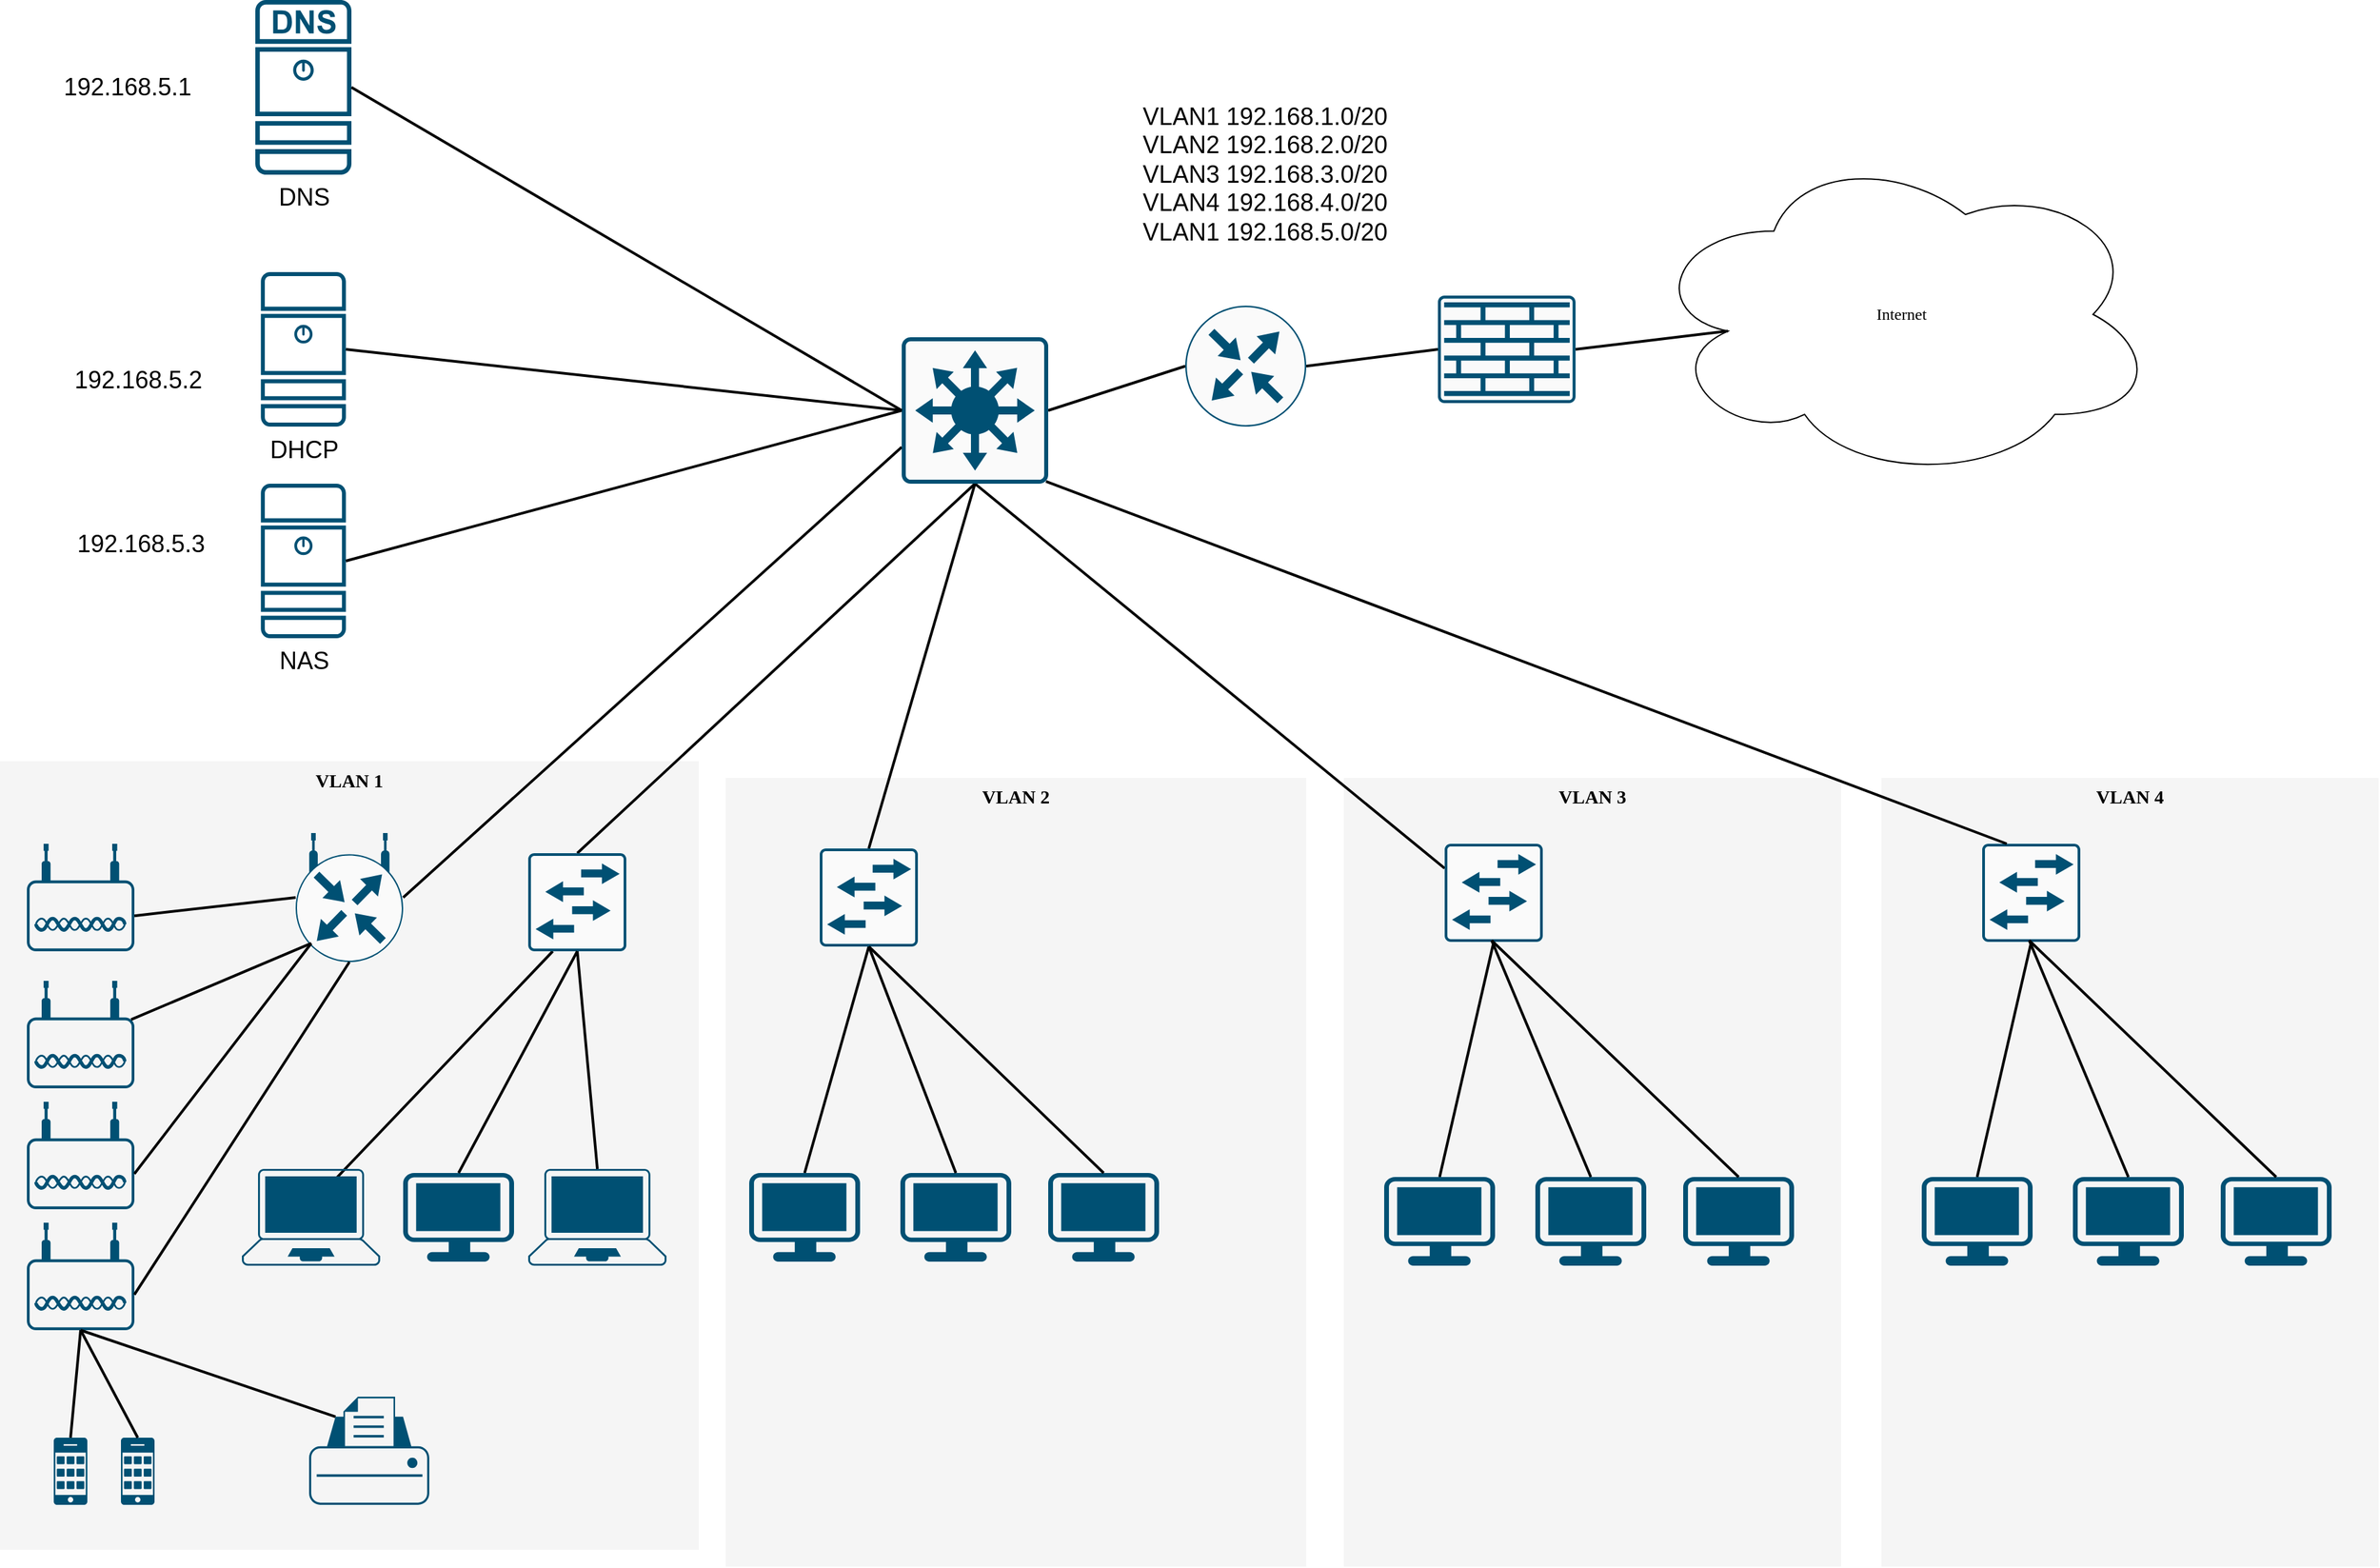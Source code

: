 <mxfile version="21.1.4" type="github">
  <diagram name="Page-1" id="c37626ed-c26b-45fb-9056-f9ebc6bb27b6">
    <mxGraphModel dx="2238" dy="1030" grid="1" gridSize="10" guides="1" tooltips="1" connect="1" arrows="1" fold="1" page="1" pageScale="1" pageWidth="1100" pageHeight="850" background="none" math="0" shadow="0">
      <root>
        <mxCell id="0" />
        <mxCell id="1" parent="0" />
        <mxCell id="1c7a67bf8fd3230f-82" value="VLAN 3" style="whiteSpace=wrap;html=1;rounded=0;shadow=0;comic=0;strokeWidth=1;fontFamily=Verdana;fontSize=14;fillColor=#f5f5f5;strokeColor=none;fontStyle=1;verticalAlign=top;" parent="1" vertex="1">
          <mxGeometry x="1370" y="839" width="370" height="587" as="geometry" />
        </mxCell>
        <mxCell id="1c7a67bf8fd3230f-81" value="VLAN 2" style="whiteSpace=wrap;html=1;rounded=0;shadow=0;comic=0;strokeWidth=1;fontFamily=Verdana;fontSize=14;fillColor=#f5f5f5;strokeColor=none;fontStyle=1;verticalAlign=top;" parent="1" vertex="1">
          <mxGeometry x="910" y="839.0" width="432" height="587" as="geometry" />
        </mxCell>
        <mxCell id="1c7a67bf8fd3230f-80" value="VLAN 1" style="whiteSpace=wrap;html=1;rounded=0;shadow=0;comic=0;strokeWidth=1;fontFamily=Verdana;fontSize=14;fillColor=#f5f5f5;strokeColor=none;fontStyle=1;verticalAlign=top;" parent="1" vertex="1">
          <mxGeometry x="370" y="826.5" width="520" height="587" as="geometry" />
        </mxCell>
        <mxCell id="1c7a67bf8fd3230f-39" style="edgeStyle=none;html=1;labelBackgroundColor=none;startFill=0;endArrow=none;endFill=0;strokeWidth=2;fontFamily=Verdana;fontSize=12;exitX=0;exitY=0.5;exitDx=0;exitDy=0;exitPerimeter=0;entryX=0.5;entryY=0;entryDx=0;entryDy=0;entryPerimeter=0;" parent="1" source="DP6542mGB5KoRigt7Mso-3" target="DP6542mGB5KoRigt7Mso-15" edge="1">
          <mxGeometry relative="1" as="geometry">
            <mxPoint x="1289.299" y="440" as="sourcePoint" />
            <mxPoint x="1254" y="612" as="targetPoint" />
          </mxGeometry>
        </mxCell>
        <mxCell id="1c7a67bf8fd3230f-41" style="edgeStyle=none;html=1;labelBackgroundColor=none;startFill=0;endArrow=none;endFill=0;strokeWidth=2;fontFamily=Verdana;fontSize=12;entryX=1;entryY=0.5;entryDx=0;entryDy=0;entryPerimeter=0;exitX=0.5;exitY=0;exitDx=0;exitDy=0;exitPerimeter=0;" parent="1" source="DP6542mGB5KoRigt7Mso-16" target="DP6542mGB5KoRigt7Mso-15" edge="1">
          <mxGeometry relative="1" as="geometry">
            <mxPoint x="791.5" y="849.0" as="sourcePoint" />
            <mxPoint x="1214" y="652" as="targetPoint" />
          </mxGeometry>
        </mxCell>
        <mxCell id="1c7a67bf8fd3230f-45" style="edgeStyle=none;html=1;labelBackgroundColor=none;startFill=0;endArrow=none;endFill=0;strokeWidth=2;fontFamily=Verdana;fontSize=12;entryX=1;entryY=0.5;entryDx=0;entryDy=0;entryPerimeter=0;exitX=0.75;exitY=1;exitDx=0;exitDy=0;exitPerimeter=0;" parent="1" source="DP6542mGB5KoRigt7Mso-15" target="DP6542mGB5KoRigt7Mso-12" edge="1">
          <mxGeometry relative="1" as="geometry">
            <mxPoint x="1021" y="504.646" as="sourcePoint" />
            <mxPoint x="774.0" y="517.354" as="targetPoint" />
          </mxGeometry>
        </mxCell>
        <mxCell id="1c7a67bf8fd3230f-50" style="edgeStyle=none;html=1;labelBackgroundColor=none;startFill=0;endArrow=none;endFill=0;strokeWidth=2;fontFamily=Verdana;fontSize=12;exitX=1;exitY=0.5;exitDx=0;exitDy=0;exitPerimeter=0;entryX=0.5;entryY=0;entryDx=0;entryDy=0;entryPerimeter=0;" parent="1" source="DP6542mGB5KoRigt7Mso-15" target="DP6542mGB5KoRigt7Mso-18" edge="1">
          <mxGeometry relative="1" as="geometry">
            <mxPoint x="1214" y="652" as="sourcePoint" />
            <mxPoint x="1192" y="870" as="targetPoint" />
          </mxGeometry>
        </mxCell>
        <mxCell id="1c7a67bf8fd3230f-15" value="Internet" style="ellipse;shape=cloud;whiteSpace=wrap;html=1;rounded=0;shadow=0;comic=0;strokeWidth=1;fontFamily=Verdana;fontSize=12;" parent="1" vertex="1">
          <mxGeometry x="1595" y="370" width="380" height="248" as="geometry" />
        </mxCell>
        <mxCell id="1c7a67bf8fd3230f-68" style="edgeStyle=none;html=1;labelBackgroundColor=none;startFill=0;endArrow=none;endFill=0;strokeWidth=2;fontFamily=Verdana;fontSize=12;exitX=0.25;exitY=1;exitDx=0;exitDy=0;exitPerimeter=0;entryX=0.687;entryY=0.09;entryDx=0;entryDy=0;entryPerimeter=0;" parent="1" source="DP6542mGB5KoRigt7Mso-16" target="DP6542mGB5KoRigt7Mso-20" edge="1">
          <mxGeometry relative="1" as="geometry">
            <mxPoint x="764" y="1055.026" as="sourcePoint" />
          </mxGeometry>
        </mxCell>
        <mxCell id="1c7a67bf8fd3230f-76" style="edgeStyle=none;html=1;labelBackgroundColor=none;startFill=0;endArrow=none;endFill=0;strokeWidth=2;fontFamily=Verdana;fontSize=12;exitX=0.5;exitY=1;exitDx=0;exitDy=0;exitPerimeter=0;entryX=0.5;entryY=0;entryDx=0;entryDy=0;entryPerimeter=0;" parent="1" source="DP6542mGB5KoRigt7Mso-18" target="DP6542mGB5KoRigt7Mso-42" edge="1">
          <mxGeometry relative="1" as="geometry">
            <mxPoint x="1202.66" y="1093" as="sourcePoint" />
            <mxPoint x="1185.34" y="1316" as="targetPoint" />
          </mxGeometry>
        </mxCell>
        <mxCell id="1c7a67bf8fd3230f-52" style="edgeStyle=none;html=1;labelBackgroundColor=none;startFill=0;endArrow=none;endFill=0;strokeWidth=2;fontFamily=Verdana;fontSize=12;exitX=1;exitY=0.5;exitDx=0;exitDy=0;exitPerimeter=0;entryX=0;entryY=0.5;entryDx=0;entryDy=0;entryPerimeter=0;" parent="1" source="DP6542mGB5KoRigt7Mso-3" target="DP6542mGB5KoRigt7Mso-13" edge="1">
          <mxGeometry relative="1" as="geometry">
            <mxPoint x="1340" y="370" as="sourcePoint" />
            <mxPoint x="1560" y="330" as="targetPoint" />
          </mxGeometry>
        </mxCell>
        <mxCell id="DP6542mGB5KoRigt7Mso-3" value="" style="sketch=0;points=[[0.5,0,0],[1,0.5,0],[0.5,1,0],[0,0.5,0],[0.145,0.145,0],[0.856,0.145,0],[0.855,0.856,0],[0.145,0.855,0]];verticalLabelPosition=bottom;html=1;verticalAlign=top;aspect=fixed;align=center;pointerEvents=1;shape=mxgraph.cisco19.rect;prIcon=router;fillColor=#FAFAFA;strokeColor=#005073;" vertex="1" parent="1">
          <mxGeometry x="1252" y="487.5" width="90" height="90" as="geometry" />
        </mxCell>
        <mxCell id="DP6542mGB5KoRigt7Mso-11" style="edgeStyle=none;html=1;labelBackgroundColor=none;startFill=0;endArrow=none;endFill=0;strokeWidth=2;fontFamily=Verdana;fontSize=12;exitX=1;exitY=0.5;exitDx=0;exitDy=0;exitPerimeter=0;entryX=0;entryY=0.25;entryDx=0;entryDy=0;entryPerimeter=0;" edge="1" parent="1" source="DP6542mGB5KoRigt7Mso-15" target="DP6542mGB5KoRigt7Mso-19">
          <mxGeometry relative="1" as="geometry">
            <mxPoint x="1214" y="652" as="sourcePoint" />
            <mxPoint x="1410" y="867.905" as="targetPoint" />
          </mxGeometry>
        </mxCell>
        <mxCell id="DP6542mGB5KoRigt7Mso-12" value="" style="sketch=0;points=[[0.5,0,0],[1,0.5,0],[0.5,1,0],[0,0.5,0],[0.145,0.145,0],[0.856,0.145,0],[0.855,0.856,0],[0.145,0.855,0]];verticalLabelPosition=bottom;html=1;verticalAlign=top;aspect=fixed;align=center;pointerEvents=1;shape=mxgraph.cisco19.rect;prIcon=wireless_router;fillColor=#FAFAFA;strokeColor=#005073;" vertex="1" parent="1">
          <mxGeometry x="590" y="880" width="80" height="96" as="geometry" />
        </mxCell>
        <mxCell id="DP6542mGB5KoRigt7Mso-13" value="" style="sketch=0;points=[[0.015,0.015,0],[0.985,0.015,0],[0.985,0.985,0],[0.015,0.985,0],[0.25,0,0],[0.5,0,0],[0.75,0,0],[1,0.25,0],[1,0.5,0],[1,0.75,0],[0.75,1,0],[0.5,1,0],[0.25,1,0],[0,0.75,0],[0,0.5,0],[0,0.25,0]];verticalLabelPosition=bottom;html=1;verticalAlign=top;aspect=fixed;align=center;pointerEvents=1;shape=mxgraph.cisco19.rect;prIcon=firewall;fillColor=#FAFAFA;strokeColor=#005073;" vertex="1" parent="1">
          <mxGeometry x="1440" y="480" width="102.4" height="80" as="geometry" />
        </mxCell>
        <mxCell id="DP6542mGB5KoRigt7Mso-14" value="" style="points=[[0.22,0.185,0],[0.5,0,0],[0.78,0.185,0],[0.975,0.49,0],[1,0.73,0],[0.975,0.97,0],[0.5,1,0],[0.025,0.97,0],[0,0.73,0],[0.025,0.49,0]];verticalLabelPosition=bottom;sketch=0;html=1;verticalAlign=top;aspect=fixed;align=center;pointerEvents=1;shape=mxgraph.cisco19.printer;fillColor=#005073;strokeColor=none;" vertex="1" parent="1">
          <mxGeometry x="600" y="1299.5" width="89.44" height="80.5" as="geometry" />
        </mxCell>
        <mxCell id="DP6542mGB5KoRigt7Mso-15" value="" style="sketch=0;points=[[0.015,0.015,0],[0.985,0.015,0],[0.985,0.985,0],[0.015,0.985,0],[0.25,0,0],[0.5,0,0],[0.75,0,0],[1,0.25,0],[1,0.5,0],[1,0.75,0],[0.75,1,0],[0.5,1,0],[0.25,1,0],[0,0.75,0],[0,0.5,0],[0,0.25,0]];verticalLabelPosition=bottom;html=1;verticalAlign=top;aspect=fixed;align=center;pointerEvents=1;shape=mxgraph.cisco19.rect;prIcon=l3_switch;fillColor=#FAFAFA;strokeColor=#005073;direction=south;" vertex="1" parent="1">
          <mxGeometry x="1041" y="511" width="109" height="109" as="geometry" />
        </mxCell>
        <mxCell id="DP6542mGB5KoRigt7Mso-16" value="" style="sketch=0;points=[[0.015,0.015,0],[0.985,0.015,0],[0.985,0.985,0],[0.015,0.985,0],[0.25,0,0],[0.5,0,0],[0.75,0,0],[1,0.25,0],[1,0.5,0],[1,0.75,0],[0.75,1,0],[0.5,1,0],[0.25,1,0],[0,0.75,0],[0,0.5,0],[0,0.25,0]];verticalLabelPosition=bottom;html=1;verticalAlign=top;aspect=fixed;align=center;pointerEvents=1;shape=mxgraph.cisco19.rect;prIcon=l2_switch;fillColor=#FAFAFA;strokeColor=#005073;" vertex="1" parent="1">
          <mxGeometry x="763.07" y="895" width="73" height="73" as="geometry" />
        </mxCell>
        <mxCell id="DP6542mGB5KoRigt7Mso-18" value="" style="sketch=0;points=[[0.015,0.015,0],[0.985,0.015,0],[0.985,0.985,0],[0.015,0.985,0],[0.25,0,0],[0.5,0,0],[0.75,0,0],[1,0.25,0],[1,0.5,0],[1,0.75,0],[0.75,1,0],[0.5,1,0],[0.25,1,0],[0,0.75,0],[0,0.5,0],[0,0.25,0]];verticalLabelPosition=bottom;html=1;verticalAlign=top;aspect=fixed;align=center;pointerEvents=1;shape=mxgraph.cisco19.rect;prIcon=l2_switch;fillColor=#FAFAFA;strokeColor=#005073;" vertex="1" parent="1">
          <mxGeometry x="980" y="891.5" width="73" height="73" as="geometry" />
        </mxCell>
        <mxCell id="DP6542mGB5KoRigt7Mso-19" value="" style="sketch=0;points=[[0.015,0.015,0],[0.985,0.015,0],[0.985,0.985,0],[0.015,0.985,0],[0.25,0,0],[0.5,0,0],[0.75,0,0],[1,0.25,0],[1,0.5,0],[1,0.75,0],[0.75,1,0],[0.5,1,0],[0.25,1,0],[0,0.75,0],[0,0.5,0],[0,0.25,0]];verticalLabelPosition=bottom;html=1;verticalAlign=top;aspect=fixed;align=center;pointerEvents=1;shape=mxgraph.cisco19.rect;prIcon=l2_switch;fillColor=#FAFAFA;strokeColor=#005073;" vertex="1" parent="1">
          <mxGeometry x="1445" y="888" width="73" height="73" as="geometry" />
        </mxCell>
        <mxCell id="DP6542mGB5KoRigt7Mso-20" value="" style="points=[[0.13,0.02,0],[0.5,0,0],[0.87,0.02,0],[0.885,0.4,0],[0.985,0.985,0],[0.5,1,0],[0.015,0.985,0],[0.115,0.4,0]];verticalLabelPosition=bottom;sketch=0;html=1;verticalAlign=top;aspect=fixed;align=center;pointerEvents=1;shape=mxgraph.cisco19.laptop;fillColor=#005073;strokeColor=none;" vertex="1" parent="1">
          <mxGeometry x="550" y="1130" width="102.86" height="72" as="geometry" />
        </mxCell>
        <mxCell id="DP6542mGB5KoRigt7Mso-22" value="" style="points=[[0.03,0.03,0],[0.5,0,0],[0.97,0.03,0],[1,0.4,0],[0.97,0.745,0],[0.5,1,0],[0.03,0.745,0],[0,0.4,0]];verticalLabelPosition=bottom;sketch=0;html=1;verticalAlign=top;aspect=fixed;align=center;pointerEvents=1;shape=mxgraph.cisco19.workstation;fillColor=#005073;strokeColor=none;" vertex="1" parent="1">
          <mxGeometry x="670" y="1133" width="82.5" height="66" as="geometry" />
        </mxCell>
        <mxCell id="DP6542mGB5KoRigt7Mso-24" style="edgeStyle=none;html=1;labelBackgroundColor=none;startFill=0;endArrow=none;endFill=0;strokeWidth=2;fontFamily=Verdana;fontSize=12;exitX=0.5;exitY=1;exitDx=0;exitDy=0;exitPerimeter=0;entryX=0.5;entryY=0;entryDx=0;entryDy=0;entryPerimeter=0;" edge="1" parent="1" source="DP6542mGB5KoRigt7Mso-16" target="DP6542mGB5KoRigt7Mso-22">
          <mxGeometry relative="1" as="geometry">
            <mxPoint x="806" y="953" as="sourcePoint" />
            <mxPoint x="611" y="1260" as="targetPoint" />
          </mxGeometry>
        </mxCell>
        <mxCell id="DP6542mGB5KoRigt7Mso-25" value="" style="points=[[0.03,0.36,0],[0.18,0,0],[0.5,0.34,0],[0.82,0,0],[0.97,0.36,0],[1,0.67,0],[0.975,0.975,0],[0.5,1,0],[0.025,0.975,0],[0,0.67,0]];verticalLabelPosition=bottom;sketch=0;html=1;verticalAlign=top;aspect=fixed;align=center;pointerEvents=1;shape=mxgraph.cisco19.wireless_access_point;fillColor=#005073;strokeColor=none;" vertex="1" parent="1">
          <mxGeometry x="390" y="888" width="80" height="80" as="geometry" />
        </mxCell>
        <mxCell id="DP6542mGB5KoRigt7Mso-28" value="" style="points=[[0.03,0.36,0],[0.18,0,0],[0.5,0.34,0],[0.82,0,0],[0.97,0.36,0],[1,0.67,0],[0.975,0.975,0],[0.5,1,0],[0.025,0.975,0],[0,0.67,0]];verticalLabelPosition=bottom;sketch=0;html=1;verticalAlign=top;aspect=fixed;align=center;pointerEvents=1;shape=mxgraph.cisco19.wireless_access_point;fillColor=#005073;strokeColor=none;" vertex="1" parent="1">
          <mxGeometry x="390" y="990" width="80" height="80" as="geometry" />
        </mxCell>
        <mxCell id="DP6542mGB5KoRigt7Mso-29" style="edgeStyle=none;html=1;labelBackgroundColor=none;startFill=0;endArrow=none;endFill=0;strokeWidth=2;fontFamily=Verdana;fontSize=12;entryX=1;entryY=0.67;entryDx=0;entryDy=0;entryPerimeter=0;exitX=0;exitY=0.5;exitDx=0;exitDy=0;exitPerimeter=0;" edge="1" parent="1" source="DP6542mGB5KoRigt7Mso-12" target="DP6542mGB5KoRigt7Mso-25">
          <mxGeometry relative="1" as="geometry">
            <mxPoint x="720" y="542.807" as="sourcePoint" />
            <mxPoint x="600" y="595" as="targetPoint" />
          </mxGeometry>
        </mxCell>
        <mxCell id="DP6542mGB5KoRigt7Mso-30" style="edgeStyle=none;html=1;labelBackgroundColor=none;startFill=0;endArrow=none;endFill=0;strokeWidth=2;fontFamily=Verdana;fontSize=12;entryX=0.97;entryY=0.36;entryDx=0;entryDy=0;entryPerimeter=0;exitX=0.145;exitY=0.855;exitDx=0;exitDy=0;exitPerimeter=0;" edge="1" parent="1" source="DP6542mGB5KoRigt7Mso-12" target="DP6542mGB5KoRigt7Mso-28">
          <mxGeometry relative="1" as="geometry">
            <mxPoint x="730" y="552.807" as="sourcePoint" />
            <mxPoint x="610" y="605" as="targetPoint" />
          </mxGeometry>
        </mxCell>
        <mxCell id="DP6542mGB5KoRigt7Mso-31" value="" style="points=[[0.03,0.36,0],[0.18,0,0],[0.5,0.34,0],[0.82,0,0],[0.97,0.36,0],[1,0.67,0],[0.975,0.975,0],[0.5,1,0],[0.025,0.975,0],[0,0.67,0]];verticalLabelPosition=bottom;sketch=0;html=1;verticalAlign=top;aspect=fixed;align=center;pointerEvents=1;shape=mxgraph.cisco19.wireless_access_point;fillColor=#005073;strokeColor=none;" vertex="1" parent="1">
          <mxGeometry x="390" y="1080" width="80" height="80" as="geometry" />
        </mxCell>
        <mxCell id="DP6542mGB5KoRigt7Mso-32" value="" style="points=[[0.03,0.36,0],[0.18,0,0],[0.5,0.34,0],[0.82,0,0],[0.97,0.36,0],[1,0.67,0],[0.975,0.975,0],[0.5,1,0],[0.025,0.975,0],[0,0.67,0]];verticalLabelPosition=bottom;sketch=0;html=1;verticalAlign=top;aspect=fixed;align=center;pointerEvents=1;shape=mxgraph.cisco19.wireless_access_point;fillColor=#005073;strokeColor=none;" vertex="1" parent="1">
          <mxGeometry x="390" y="1170" width="80" height="80" as="geometry" />
        </mxCell>
        <mxCell id="DP6542mGB5KoRigt7Mso-33" style="edgeStyle=none;html=1;labelBackgroundColor=none;startFill=0;endArrow=none;endFill=0;strokeWidth=2;fontFamily=Verdana;fontSize=12;entryX=1;entryY=0.67;entryDx=0;entryDy=0;entryPerimeter=0;exitX=0.145;exitY=0.855;exitDx=0;exitDy=0;exitPerimeter=0;" edge="1" parent="1" source="DP6542mGB5KoRigt7Mso-12" target="DP6542mGB5KoRigt7Mso-31">
          <mxGeometry relative="1" as="geometry">
            <mxPoint x="612" y="972" as="sourcePoint" />
            <mxPoint x="478" y="1029" as="targetPoint" />
          </mxGeometry>
        </mxCell>
        <mxCell id="DP6542mGB5KoRigt7Mso-34" style="edgeStyle=none;html=1;labelBackgroundColor=none;startFill=0;endArrow=none;endFill=0;strokeWidth=2;fontFamily=Verdana;fontSize=12;entryX=1;entryY=0.67;entryDx=0;entryDy=0;entryPerimeter=0;exitX=0.5;exitY=1;exitDx=0;exitDy=0;exitPerimeter=0;" edge="1" parent="1" source="DP6542mGB5KoRigt7Mso-12" target="DP6542mGB5KoRigt7Mso-32">
          <mxGeometry relative="1" as="geometry">
            <mxPoint x="630" y="970" as="sourcePoint" />
            <mxPoint x="480" y="1144" as="targetPoint" />
          </mxGeometry>
        </mxCell>
        <mxCell id="DP6542mGB5KoRigt7Mso-35" value="" style="points=[[0.13,0.02,0],[0.5,0,0],[0.87,0.02,0],[0.885,0.4,0],[0.985,0.985,0],[0.5,1,0],[0.015,0.985,0],[0.115,0.4,0]];verticalLabelPosition=bottom;sketch=0;html=1;verticalAlign=top;aspect=fixed;align=center;pointerEvents=1;shape=mxgraph.cisco19.laptop;fillColor=#005073;strokeColor=none;" vertex="1" parent="1">
          <mxGeometry x="763.07" y="1130" width="102.86" height="72" as="geometry" />
        </mxCell>
        <mxCell id="DP6542mGB5KoRigt7Mso-36" value="" style="sketch=0;points=[[0.015,0.015,0],[0.985,0.015,0],[0.985,0.985,0],[0.015,0.985,0],[0.25,0,0],[0.5,0,0],[0.75,0,0],[1,0.25,0],[1,0.5,0],[1,0.75,0],[0.75,1,0],[0.5,1,0],[0.25,1,0],[0,0.75,0],[0,0.5,0],[0,0.25,0]];verticalLabelPosition=bottom;html=1;verticalAlign=top;aspect=fixed;align=center;pointerEvents=1;shape=mxgraph.cisco19.cell_phone;fillColor=#005073;strokeColor=none;" vertex="1" parent="1">
          <mxGeometry x="410" y="1330" width="25" height="50" as="geometry" />
        </mxCell>
        <mxCell id="DP6542mGB5KoRigt7Mso-37" style="edgeStyle=none;html=1;labelBackgroundColor=none;startFill=0;endArrow=none;endFill=0;strokeWidth=2;fontFamily=Verdana;fontSize=12;exitX=0.5;exitY=1;exitDx=0;exitDy=0;exitPerimeter=0;entryX=0.5;entryY=0;entryDx=0;entryDy=0;entryPerimeter=0;" edge="1" parent="1" source="DP6542mGB5KoRigt7Mso-32" target="DP6542mGB5KoRigt7Mso-36">
          <mxGeometry relative="1" as="geometry">
            <mxPoint x="806" y="953" as="sourcePoint" />
            <mxPoint x="631" y="1146" as="targetPoint" />
          </mxGeometry>
        </mxCell>
        <mxCell id="DP6542mGB5KoRigt7Mso-38" value="" style="sketch=0;points=[[0.015,0.015,0],[0.985,0.015,0],[0.985,0.985,0],[0.015,0.985,0],[0.25,0,0],[0.5,0,0],[0.75,0,0],[1,0.25,0],[1,0.5,0],[1,0.75,0],[0.75,1,0],[0.5,1,0],[0.25,1,0],[0,0.75,0],[0,0.5,0],[0,0.25,0]];verticalLabelPosition=bottom;html=1;verticalAlign=top;aspect=fixed;align=center;pointerEvents=1;shape=mxgraph.cisco19.cell_phone;fillColor=#005073;strokeColor=none;" vertex="1" parent="1">
          <mxGeometry x="460" y="1330" width="25" height="50" as="geometry" />
        </mxCell>
        <mxCell id="DP6542mGB5KoRigt7Mso-40" style="edgeStyle=none;html=1;labelBackgroundColor=none;startFill=0;endArrow=none;endFill=0;strokeWidth=2;fontFamily=Verdana;fontSize=12;exitX=0.5;exitY=1;exitDx=0;exitDy=0;exitPerimeter=0;entryX=0.5;entryY=0;entryDx=0;entryDy=0;entryPerimeter=0;" edge="1" parent="1" source="DP6542mGB5KoRigt7Mso-32" target="DP6542mGB5KoRigt7Mso-38">
          <mxGeometry relative="1" as="geometry">
            <mxPoint x="440" y="1260" as="sourcePoint" />
            <mxPoint x="433" y="1340" as="targetPoint" />
          </mxGeometry>
        </mxCell>
        <mxCell id="DP6542mGB5KoRigt7Mso-41" style="edgeStyle=none;html=1;labelBackgroundColor=none;startFill=0;endArrow=none;endFill=0;strokeWidth=2;fontFamily=Verdana;fontSize=12;exitX=0.5;exitY=1;exitDx=0;exitDy=0;exitPerimeter=0;entryX=0.5;entryY=0;entryDx=0;entryDy=0;entryPerimeter=0;" edge="1" parent="1" source="DP6542mGB5KoRigt7Mso-16" target="DP6542mGB5KoRigt7Mso-35">
          <mxGeometry relative="1" as="geometry">
            <mxPoint x="825" y="953" as="sourcePoint" />
            <mxPoint x="721" y="1143" as="targetPoint" />
          </mxGeometry>
        </mxCell>
        <mxCell id="DP6542mGB5KoRigt7Mso-42" value="" style="points=[[0.03,0.03,0],[0.5,0,0],[0.97,0.03,0],[1,0.4,0],[0.97,0.745,0],[0.5,1,0],[0.03,0.745,0],[0,0.4,0]];verticalLabelPosition=bottom;sketch=0;html=1;verticalAlign=top;aspect=fixed;align=center;pointerEvents=1;shape=mxgraph.cisco19.workstation;fillColor=#005073;strokeColor=none;" vertex="1" parent="1">
          <mxGeometry x="927.5" y="1133" width="82.5" height="66" as="geometry" />
        </mxCell>
        <mxCell id="DP6542mGB5KoRigt7Mso-43" value="" style="points=[[0.03,0.03,0],[0.5,0,0],[0.97,0.03,0],[1,0.4,0],[0.97,0.745,0],[0.5,1,0],[0.03,0.745,0],[0,0.4,0]];verticalLabelPosition=bottom;sketch=0;html=1;verticalAlign=top;aspect=fixed;align=center;pointerEvents=1;shape=mxgraph.cisco19.workstation;fillColor=#005073;strokeColor=none;" vertex="1" parent="1">
          <mxGeometry x="1040" y="1133" width="82.5" height="66" as="geometry" />
        </mxCell>
        <mxCell id="DP6542mGB5KoRigt7Mso-44" value="" style="points=[[0.03,0.03,0],[0.5,0,0],[0.97,0.03,0],[1,0.4,0],[0.97,0.745,0],[0.5,1,0],[0.03,0.745,0],[0,0.4,0]];verticalLabelPosition=bottom;sketch=0;html=1;verticalAlign=top;aspect=fixed;align=center;pointerEvents=1;shape=mxgraph.cisco19.workstation;fillColor=#005073;strokeColor=none;" vertex="1" parent="1">
          <mxGeometry x="1150" y="1133" width="82.5" height="66" as="geometry" />
        </mxCell>
        <mxCell id="DP6542mGB5KoRigt7Mso-46" style="edgeStyle=none;html=1;labelBackgroundColor=none;startFill=0;endArrow=none;endFill=0;strokeWidth=2;fontFamily=Verdana;fontSize=12;exitX=0.5;exitY=1;exitDx=0;exitDy=0;exitPerimeter=0;entryX=0.5;entryY=0;entryDx=0;entryDy=0;entryPerimeter=0;" edge="1" parent="1" source="DP6542mGB5KoRigt7Mso-18" target="DP6542mGB5KoRigt7Mso-43">
          <mxGeometry relative="1" as="geometry">
            <mxPoint x="1027" y="975" as="sourcePoint" />
            <mxPoint x="979" y="1143" as="targetPoint" />
          </mxGeometry>
        </mxCell>
        <mxCell id="DP6542mGB5KoRigt7Mso-47" style="edgeStyle=none;html=1;labelBackgroundColor=none;startFill=0;endArrow=none;endFill=0;strokeWidth=2;fontFamily=Verdana;fontSize=12;exitX=0.5;exitY=1;exitDx=0;exitDy=0;exitPerimeter=0;entryX=0.5;entryY=0;entryDx=0;entryDy=0;entryPerimeter=0;" edge="1" parent="1" source="DP6542mGB5KoRigt7Mso-18" target="DP6542mGB5KoRigt7Mso-44">
          <mxGeometry relative="1" as="geometry">
            <mxPoint x="1027" y="975" as="sourcePoint" />
            <mxPoint x="1091" y="1143" as="targetPoint" />
          </mxGeometry>
        </mxCell>
        <mxCell id="DP6542mGB5KoRigt7Mso-48" style="edgeStyle=none;html=1;labelBackgroundColor=none;startFill=0;endArrow=none;endFill=0;strokeWidth=2;fontFamily=Verdana;fontSize=12;exitX=0.5;exitY=1;exitDx=0;exitDy=0;exitPerimeter=0;entryX=0.5;entryY=0;entryDx=0;entryDy=0;entryPerimeter=0;" edge="1" parent="1" target="DP6542mGB5KoRigt7Mso-49" source="DP6542mGB5KoRigt7Mso-19">
          <mxGeometry relative="1" as="geometry">
            <mxPoint x="1489.5" y="968" as="sourcePoint" />
            <mxPoint x="1657.84" y="1319" as="targetPoint" />
          </mxGeometry>
        </mxCell>
        <mxCell id="DP6542mGB5KoRigt7Mso-49" value="" style="points=[[0.03,0.03,0],[0.5,0,0],[0.97,0.03,0],[1,0.4,0],[0.97,0.745,0],[0.5,1,0],[0.03,0.745,0],[0,0.4,0]];verticalLabelPosition=bottom;sketch=0;html=1;verticalAlign=top;aspect=fixed;align=center;pointerEvents=1;shape=mxgraph.cisco19.workstation;fillColor=#005073;strokeColor=none;" vertex="1" parent="1">
          <mxGeometry x="1400" y="1136" width="82.5" height="66" as="geometry" />
        </mxCell>
        <mxCell id="DP6542mGB5KoRigt7Mso-50" value="" style="points=[[0.03,0.03,0],[0.5,0,0],[0.97,0.03,0],[1,0.4,0],[0.97,0.745,0],[0.5,1,0],[0.03,0.745,0],[0,0.4,0]];verticalLabelPosition=bottom;sketch=0;html=1;verticalAlign=top;aspect=fixed;align=center;pointerEvents=1;shape=mxgraph.cisco19.workstation;fillColor=#005073;strokeColor=none;" vertex="1" parent="1">
          <mxGeometry x="1512.5" y="1136" width="82.5" height="66" as="geometry" />
        </mxCell>
        <mxCell id="DP6542mGB5KoRigt7Mso-51" value="" style="points=[[0.03,0.03,0],[0.5,0,0],[0.97,0.03,0],[1,0.4,0],[0.97,0.745,0],[0.5,1,0],[0.03,0.745,0],[0,0.4,0]];verticalLabelPosition=bottom;sketch=0;html=1;verticalAlign=top;aspect=fixed;align=center;pointerEvents=1;shape=mxgraph.cisco19.workstation;fillColor=#005073;strokeColor=none;" vertex="1" parent="1">
          <mxGeometry x="1622.5" y="1136" width="82.5" height="66" as="geometry" />
        </mxCell>
        <mxCell id="DP6542mGB5KoRigt7Mso-52" style="edgeStyle=none;html=1;labelBackgroundColor=none;startFill=0;endArrow=none;endFill=0;strokeWidth=2;fontFamily=Verdana;fontSize=12;entryX=0.5;entryY=0;entryDx=0;entryDy=0;entryPerimeter=0;" edge="1" parent="1" target="DP6542mGB5KoRigt7Mso-50">
          <mxGeometry relative="1" as="geometry">
            <mxPoint x="1480" y="960" as="sourcePoint" />
            <mxPoint x="1451.5" y="1146" as="targetPoint" />
          </mxGeometry>
        </mxCell>
        <mxCell id="DP6542mGB5KoRigt7Mso-53" style="edgeStyle=none;html=1;labelBackgroundColor=none;startFill=0;endArrow=none;endFill=0;strokeWidth=2;fontFamily=Verdana;fontSize=12;entryX=0.5;entryY=0;entryDx=0;entryDy=0;entryPerimeter=0;" edge="1" parent="1" target="DP6542mGB5KoRigt7Mso-51">
          <mxGeometry relative="1" as="geometry">
            <mxPoint x="1480" y="960" as="sourcePoint" />
            <mxPoint x="1563.5" y="1146" as="targetPoint" />
          </mxGeometry>
        </mxCell>
        <mxCell id="DP6542mGB5KoRigt7Mso-54" style="edgeStyle=none;html=1;labelBackgroundColor=none;startFill=0;endArrow=none;endFill=0;strokeWidth=2;fontFamily=Verdana;fontSize=12;exitX=1;exitY=0.5;exitDx=0;exitDy=0;exitPerimeter=0;entryX=0.16;entryY=0.55;entryDx=0;entryDy=0;entryPerimeter=0;" edge="1" parent="1" source="DP6542mGB5KoRigt7Mso-13" target="1c7a67bf8fd3230f-15">
          <mxGeometry relative="1" as="geometry">
            <mxPoint x="1352" y="565" as="sourcePoint" />
            <mxPoint x="1450" y="530" as="targetPoint" />
          </mxGeometry>
        </mxCell>
        <mxCell id="DP6542mGB5KoRigt7Mso-55" style="edgeStyle=none;html=1;labelBackgroundColor=none;startFill=0;endArrow=none;endFill=0;strokeWidth=2;fontFamily=Verdana;fontSize=12;exitX=0.5;exitY=1;exitDx=0;exitDy=0;exitPerimeter=0;entryX=0.22;entryY=0.185;entryDx=0;entryDy=0;entryPerimeter=0;" edge="1" parent="1" source="DP6542mGB5KoRigt7Mso-32" target="DP6542mGB5KoRigt7Mso-14">
          <mxGeometry relative="1" as="geometry">
            <mxPoint x="440" y="1260" as="sourcePoint" />
            <mxPoint x="483" y="1340" as="targetPoint" />
          </mxGeometry>
        </mxCell>
        <mxCell id="DP6542mGB5KoRigt7Mso-56" value="&lt;font style=&quot;font-size: 18px;&quot;&gt;DNS&lt;/font&gt;" style="sketch=0;points=[[0.015,0.015,0],[0.985,0.015,0],[0.985,0.985,0],[0.015,0.985,0],[0.25,0,0],[0.5,0,0],[0.75,0,0],[1,0.25,0],[1,0.5,0],[1,0.75,0],[0.75,1,0],[0.5,1,0],[0.25,1,0],[0,0.75,0],[0,0.5,0],[0,0.25,0]];verticalLabelPosition=bottom;html=1;verticalAlign=top;aspect=fixed;align=center;pointerEvents=1;shape=mxgraph.cisco19.dns_server;fillColor=#005073;strokeColor=none;" vertex="1" parent="1">
          <mxGeometry x="560.01" y="260" width="71.5" height="130" as="geometry" />
        </mxCell>
        <mxCell id="DP6542mGB5KoRigt7Mso-58" style="edgeStyle=none;html=1;labelBackgroundColor=none;startFill=0;endArrow=none;endFill=0;strokeWidth=2;fontFamily=Verdana;fontSize=12;entryX=0.5;entryY=1;entryDx=0;entryDy=0;entryPerimeter=0;exitX=1;exitY=0.5;exitDx=0;exitDy=0;exitPerimeter=0;" edge="1" parent="1" source="DP6542mGB5KoRigt7Mso-56" target="DP6542mGB5KoRigt7Mso-15">
          <mxGeometry relative="1" as="geometry">
            <mxPoint x="1060" y="632" as="sourcePoint" />
            <mxPoint x="680" y="938" as="targetPoint" />
          </mxGeometry>
        </mxCell>
        <mxCell id="DP6542mGB5KoRigt7Mso-59" value="&lt;font style=&quot;font-size: 18px;&quot;&gt;DHCP&lt;/font&gt;" style="sketch=0;points=[[0.015,0.015,0],[0.985,0.015,0],[0.985,0.985,0],[0.015,0.985,0],[0.25,0,0],[0.5,0,0],[0.75,0,0],[1,0.25,0],[1,0.5,0],[1,0.75,0],[0.75,1,0],[0.5,1,0],[0.25,1,0],[0,0.75,0],[0,0.5,0],[0,0.25,0]];verticalLabelPosition=bottom;html=1;verticalAlign=top;aspect=fixed;align=center;pointerEvents=1;shape=mxgraph.cisco19.server;fillColor=#005073;strokeColor=none;" vertex="1" parent="1">
          <mxGeometry x="564.13" y="462.5" width="63.25" height="115" as="geometry" />
        </mxCell>
        <mxCell id="DP6542mGB5KoRigt7Mso-60" style="edgeStyle=none;html=1;labelBackgroundColor=none;startFill=0;endArrow=none;endFill=0;strokeWidth=2;fontFamily=Verdana;fontSize=12;exitX=1;exitY=0.5;exitDx=0;exitDy=0;exitPerimeter=0;entryX=0.5;entryY=1;entryDx=0;entryDy=0;entryPerimeter=0;" edge="1" parent="1" source="DP6542mGB5KoRigt7Mso-59" target="DP6542mGB5KoRigt7Mso-15">
          <mxGeometry relative="1" as="geometry">
            <mxPoint x="642" y="375" as="sourcePoint" />
            <mxPoint x="1050" y="600" as="targetPoint" />
          </mxGeometry>
        </mxCell>
        <mxCell id="DP6542mGB5KoRigt7Mso-61" value="&lt;font style=&quot;font-size: 18px;&quot;&gt;NAS&lt;/font&gt;" style="sketch=0;points=[[0.015,0.015,0],[0.985,0.015,0],[0.985,0.985,0],[0.015,0.985,0],[0.25,0,0],[0.5,0,0],[0.75,0,0],[1,0.25,0],[1,0.5,0],[1,0.75,0],[0.75,1,0],[0.5,1,0],[0.25,1,0],[0,0.75,0],[0,0.5,0],[0,0.25,0]];verticalLabelPosition=bottom;html=1;verticalAlign=top;aspect=fixed;align=center;pointerEvents=1;shape=mxgraph.cisco19.server;fillColor=#005073;strokeColor=none;" vertex="1" parent="1">
          <mxGeometry x="564.13" y="620" width="63.25" height="115" as="geometry" />
        </mxCell>
        <mxCell id="DP6542mGB5KoRigt7Mso-62" style="edgeStyle=none;html=1;labelBackgroundColor=none;startFill=0;endArrow=none;endFill=0;strokeWidth=2;fontFamily=Verdana;fontSize=12;exitX=1;exitY=0.5;exitDx=0;exitDy=0;exitPerimeter=0;entryX=0.5;entryY=1;entryDx=0;entryDy=0;entryPerimeter=0;" edge="1" parent="1" source="DP6542mGB5KoRigt7Mso-61" target="DP6542mGB5KoRigt7Mso-15">
          <mxGeometry relative="1" as="geometry">
            <mxPoint x="637" y="530" as="sourcePoint" />
            <mxPoint x="1050" y="600" as="targetPoint" />
          </mxGeometry>
        </mxCell>
        <mxCell id="DP6542mGB5KoRigt7Mso-63" value="VLAN 4" style="whiteSpace=wrap;html=1;rounded=0;shadow=0;comic=0;strokeWidth=1;fontFamily=Verdana;fontSize=14;fillColor=#f5f5f5;strokeColor=none;fontStyle=1;verticalAlign=top;" vertex="1" parent="1">
          <mxGeometry x="1770" y="839" width="370" height="587" as="geometry" />
        </mxCell>
        <mxCell id="DP6542mGB5KoRigt7Mso-64" value="" style="sketch=0;points=[[0.015,0.015,0],[0.985,0.015,0],[0.985,0.985,0],[0.015,0.985,0],[0.25,0,0],[0.5,0,0],[0.75,0,0],[1,0.25,0],[1,0.5,0],[1,0.75,0],[0.75,1,0],[0.5,1,0],[0.25,1,0],[0,0.75,0],[0,0.5,0],[0,0.25,0]];verticalLabelPosition=bottom;html=1;verticalAlign=top;aspect=fixed;align=center;pointerEvents=1;shape=mxgraph.cisco19.rect;prIcon=l2_switch;fillColor=#FAFAFA;strokeColor=#005073;" vertex="1" parent="1">
          <mxGeometry x="1845" y="888" width="73" height="73" as="geometry" />
        </mxCell>
        <mxCell id="DP6542mGB5KoRigt7Mso-65" style="edgeStyle=none;html=1;labelBackgroundColor=none;startFill=0;endArrow=none;endFill=0;strokeWidth=2;fontFamily=Verdana;fontSize=12;exitX=0.5;exitY=1;exitDx=0;exitDy=0;exitPerimeter=0;entryX=0.5;entryY=0;entryDx=0;entryDy=0;entryPerimeter=0;" edge="1" parent="1" source="DP6542mGB5KoRigt7Mso-64" target="DP6542mGB5KoRigt7Mso-66">
          <mxGeometry relative="1" as="geometry">
            <mxPoint x="1889.5" y="968" as="sourcePoint" />
            <mxPoint x="2057.84" y="1319" as="targetPoint" />
          </mxGeometry>
        </mxCell>
        <mxCell id="DP6542mGB5KoRigt7Mso-66" value="" style="points=[[0.03,0.03,0],[0.5,0,0],[0.97,0.03,0],[1,0.4,0],[0.97,0.745,0],[0.5,1,0],[0.03,0.745,0],[0,0.4,0]];verticalLabelPosition=bottom;sketch=0;html=1;verticalAlign=top;aspect=fixed;align=center;pointerEvents=1;shape=mxgraph.cisco19.workstation;fillColor=#005073;strokeColor=none;" vertex="1" parent="1">
          <mxGeometry x="1800" y="1136" width="82.5" height="66" as="geometry" />
        </mxCell>
        <mxCell id="DP6542mGB5KoRigt7Mso-67" value="" style="points=[[0.03,0.03,0],[0.5,0,0],[0.97,0.03,0],[1,0.4,0],[0.97,0.745,0],[0.5,1,0],[0.03,0.745,0],[0,0.4,0]];verticalLabelPosition=bottom;sketch=0;html=1;verticalAlign=top;aspect=fixed;align=center;pointerEvents=1;shape=mxgraph.cisco19.workstation;fillColor=#005073;strokeColor=none;" vertex="1" parent="1">
          <mxGeometry x="1912.5" y="1136" width="82.5" height="66" as="geometry" />
        </mxCell>
        <mxCell id="DP6542mGB5KoRigt7Mso-68" value="" style="points=[[0.03,0.03,0],[0.5,0,0],[0.97,0.03,0],[1,0.4,0],[0.97,0.745,0],[0.5,1,0],[0.03,0.745,0],[0,0.4,0]];verticalLabelPosition=bottom;sketch=0;html=1;verticalAlign=top;aspect=fixed;align=center;pointerEvents=1;shape=mxgraph.cisco19.workstation;fillColor=#005073;strokeColor=none;" vertex="1" parent="1">
          <mxGeometry x="2022.5" y="1136" width="82.5" height="66" as="geometry" />
        </mxCell>
        <mxCell id="DP6542mGB5KoRigt7Mso-69" style="edgeStyle=none;html=1;labelBackgroundColor=none;startFill=0;endArrow=none;endFill=0;strokeWidth=2;fontFamily=Verdana;fontSize=12;entryX=0.5;entryY=0;entryDx=0;entryDy=0;entryPerimeter=0;" edge="1" parent="1" target="DP6542mGB5KoRigt7Mso-67">
          <mxGeometry relative="1" as="geometry">
            <mxPoint x="1880" y="960" as="sourcePoint" />
            <mxPoint x="1851.5" y="1146" as="targetPoint" />
          </mxGeometry>
        </mxCell>
        <mxCell id="DP6542mGB5KoRigt7Mso-70" style="edgeStyle=none;html=1;labelBackgroundColor=none;startFill=0;endArrow=none;endFill=0;strokeWidth=2;fontFamily=Verdana;fontSize=12;entryX=0.5;entryY=0;entryDx=0;entryDy=0;entryPerimeter=0;" edge="1" parent="1" target="DP6542mGB5KoRigt7Mso-68">
          <mxGeometry relative="1" as="geometry">
            <mxPoint x="1880" y="960" as="sourcePoint" />
            <mxPoint x="1963.5" y="1146" as="targetPoint" />
          </mxGeometry>
        </mxCell>
        <mxCell id="DP6542mGB5KoRigt7Mso-71" style="edgeStyle=none;html=1;labelBackgroundColor=none;startFill=0;endArrow=none;endFill=0;strokeWidth=2;fontFamily=Verdana;fontSize=12;exitX=0.985;exitY=0.015;exitDx=0;exitDy=0;exitPerimeter=0;entryX=0.25;entryY=0;entryDx=0;entryDy=0;entryPerimeter=0;" edge="1" parent="1" source="DP6542mGB5KoRigt7Mso-15" target="DP6542mGB5KoRigt7Mso-64">
          <mxGeometry relative="1" as="geometry">
            <mxPoint x="1106" y="630" as="sourcePoint" />
            <mxPoint x="1455" y="916" as="targetPoint" />
          </mxGeometry>
        </mxCell>
        <mxCell id="DP6542mGB5KoRigt7Mso-72" value="&lt;font style=&quot;font-size: 18px;&quot;&gt;VLAN1 192.168.1.0/20&lt;br&gt;VLAN2 192.168.2.0/20&lt;br&gt;VLAN3 192.168.3.0/20&lt;br&gt;VLAN4 192.168.4.0/20&lt;br&gt;VLAN1 192.168.5.0/20&lt;/font&gt;" style="text;strokeColor=none;align=center;fillColor=none;html=1;verticalAlign=middle;whiteSpace=wrap;rounded=0;" vertex="1" parent="1">
          <mxGeometry x="1150" y="330" width="323" height="120" as="geometry" />
        </mxCell>
        <mxCell id="DP6542mGB5KoRigt7Mso-75" value="&lt;font style=&quot;font-size: 18px;&quot;&gt;192.168.5.1&lt;/font&gt;" style="text;strokeColor=none;align=center;fillColor=none;html=1;verticalAlign=middle;whiteSpace=wrap;rounded=0;" vertex="1" parent="1">
          <mxGeometry x="400" y="290" width="130" height="70" as="geometry" />
        </mxCell>
        <mxCell id="DP6542mGB5KoRigt7Mso-76" value="&lt;font style=&quot;font-size: 18px;&quot;&gt;192.168.5.2&lt;/font&gt;" style="text;strokeColor=none;align=center;fillColor=none;html=1;verticalAlign=middle;whiteSpace=wrap;rounded=0;" vertex="1" parent="1">
          <mxGeometry x="407.5" y="507.5" width="130" height="70" as="geometry" />
        </mxCell>
        <mxCell id="DP6542mGB5KoRigt7Mso-77" value="&lt;font style=&quot;font-size: 18px;&quot;&gt;192.168.5.3&lt;/font&gt;" style="text;strokeColor=none;align=center;fillColor=none;html=1;verticalAlign=middle;whiteSpace=wrap;rounded=0;" vertex="1" parent="1">
          <mxGeometry x="410" y="630" width="130" height="70" as="geometry" />
        </mxCell>
      </root>
    </mxGraphModel>
  </diagram>
</mxfile>
